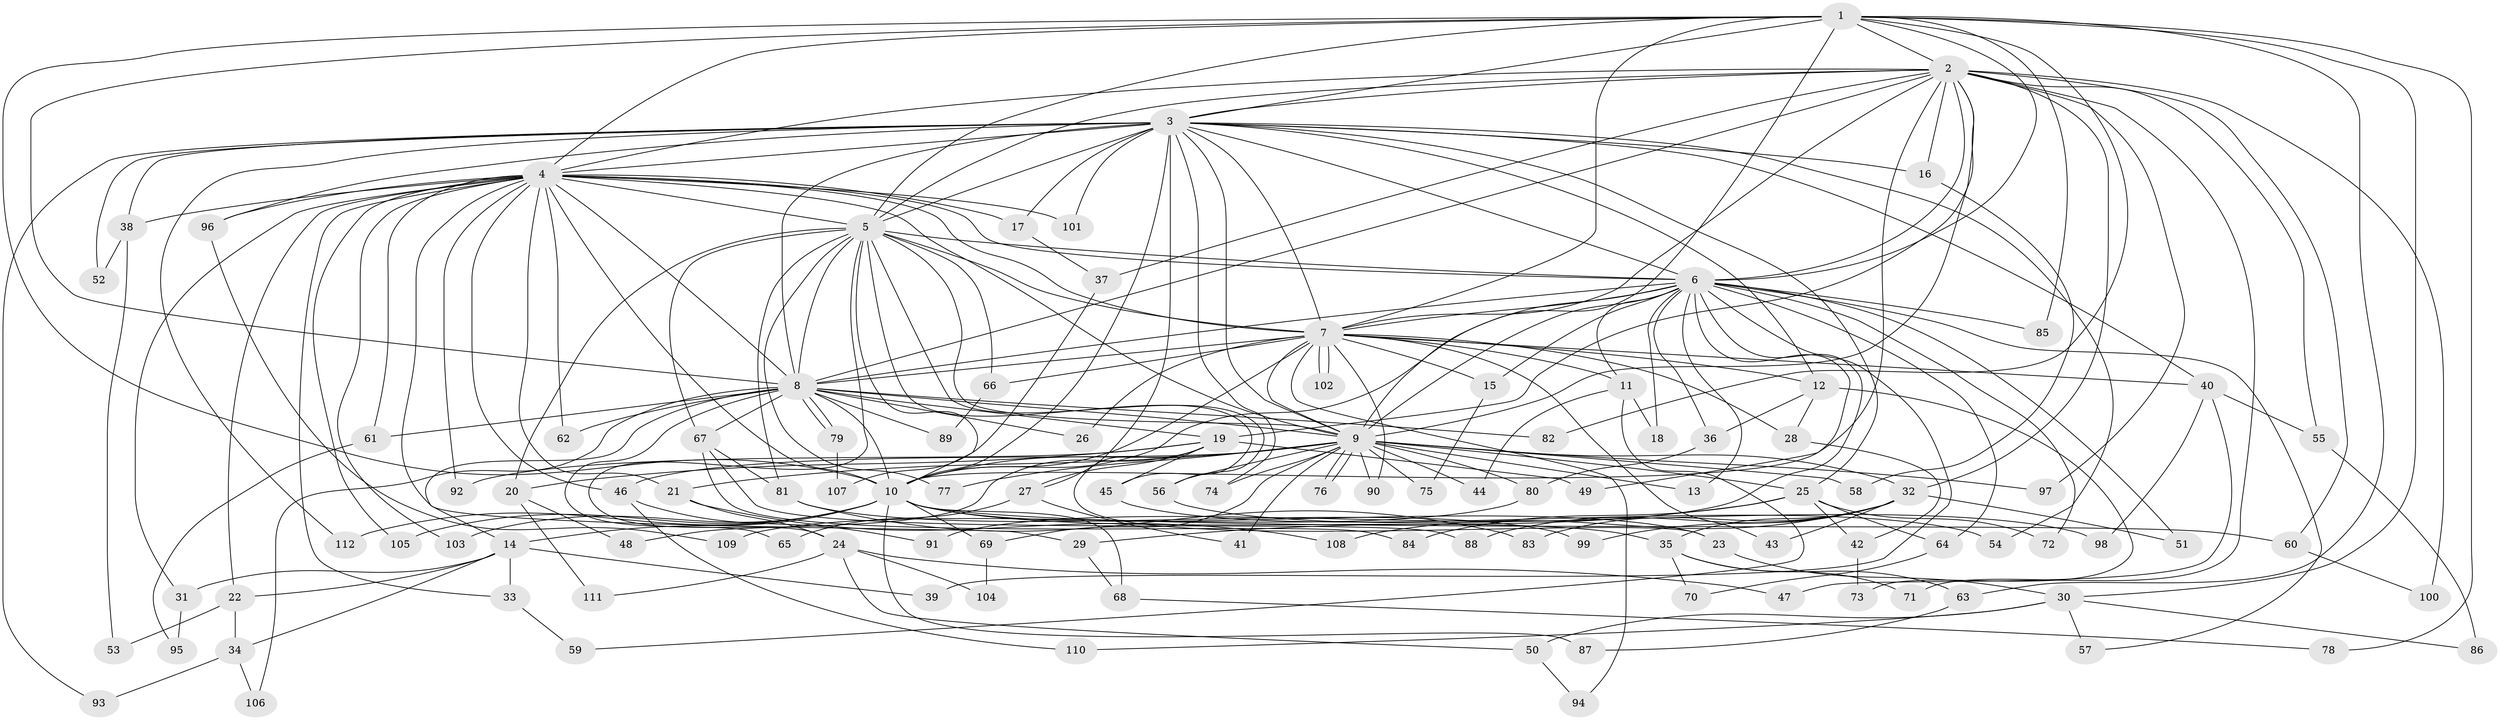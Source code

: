 // Generated by graph-tools (version 1.1) at 2025/10/02/27/25 16:10:58]
// undirected, 112 vertices, 249 edges
graph export_dot {
graph [start="1"]
  node [color=gray90,style=filled];
  1;
  2;
  3;
  4;
  5;
  6;
  7;
  8;
  9;
  10;
  11;
  12;
  13;
  14;
  15;
  16;
  17;
  18;
  19;
  20;
  21;
  22;
  23;
  24;
  25;
  26;
  27;
  28;
  29;
  30;
  31;
  32;
  33;
  34;
  35;
  36;
  37;
  38;
  39;
  40;
  41;
  42;
  43;
  44;
  45;
  46;
  47;
  48;
  49;
  50;
  51;
  52;
  53;
  54;
  55;
  56;
  57;
  58;
  59;
  60;
  61;
  62;
  63;
  64;
  65;
  66;
  67;
  68;
  69;
  70;
  71;
  72;
  73;
  74;
  75;
  76;
  77;
  78;
  79;
  80;
  81;
  82;
  83;
  84;
  85;
  86;
  87;
  88;
  89;
  90;
  91;
  92;
  93;
  94;
  95;
  96;
  97;
  98;
  99;
  100;
  101;
  102;
  103;
  104;
  105;
  106;
  107;
  108;
  109;
  110;
  111;
  112;
  1 -- 2;
  1 -- 3;
  1 -- 4;
  1 -- 5;
  1 -- 6;
  1 -- 7;
  1 -- 8;
  1 -- 9;
  1 -- 10;
  1 -- 30;
  1 -- 63;
  1 -- 78;
  1 -- 82;
  1 -- 85;
  2 -- 3;
  2 -- 4;
  2 -- 5;
  2 -- 6;
  2 -- 7;
  2 -- 8;
  2 -- 9;
  2 -- 10;
  2 -- 16;
  2 -- 19;
  2 -- 32;
  2 -- 37;
  2 -- 55;
  2 -- 60;
  2 -- 71;
  2 -- 97;
  2 -- 100;
  3 -- 4;
  3 -- 5;
  3 -- 6;
  3 -- 7;
  3 -- 8;
  3 -- 9;
  3 -- 10;
  3 -- 12;
  3 -- 16;
  3 -- 17;
  3 -- 25;
  3 -- 27;
  3 -- 38;
  3 -- 40;
  3 -- 52;
  3 -- 54;
  3 -- 74;
  3 -- 93;
  3 -- 96;
  3 -- 101;
  3 -- 112;
  4 -- 5;
  4 -- 6;
  4 -- 7;
  4 -- 8;
  4 -- 9;
  4 -- 10;
  4 -- 17;
  4 -- 21;
  4 -- 22;
  4 -- 29;
  4 -- 31;
  4 -- 33;
  4 -- 38;
  4 -- 46;
  4 -- 61;
  4 -- 62;
  4 -- 92;
  4 -- 96;
  4 -- 101;
  4 -- 103;
  4 -- 105;
  5 -- 6;
  5 -- 7;
  5 -- 8;
  5 -- 9;
  5 -- 10;
  5 -- 20;
  5 -- 24;
  5 -- 45;
  5 -- 56;
  5 -- 66;
  5 -- 67;
  5 -- 77;
  5 -- 81;
  6 -- 7;
  6 -- 8;
  6 -- 9;
  6 -- 10;
  6 -- 11;
  6 -- 13;
  6 -- 15;
  6 -- 18;
  6 -- 36;
  6 -- 39;
  6 -- 49;
  6 -- 51;
  6 -- 57;
  6 -- 64;
  6 -- 72;
  6 -- 85;
  6 -- 91;
  7 -- 8;
  7 -- 9;
  7 -- 10;
  7 -- 11;
  7 -- 12;
  7 -- 15;
  7 -- 26;
  7 -- 28;
  7 -- 40;
  7 -- 43;
  7 -- 66;
  7 -- 90;
  7 -- 94;
  7 -- 102;
  7 -- 102;
  8 -- 9;
  8 -- 10;
  8 -- 14;
  8 -- 19;
  8 -- 26;
  8 -- 61;
  8 -- 62;
  8 -- 65;
  8 -- 67;
  8 -- 79;
  8 -- 79;
  8 -- 82;
  8 -- 89;
  8 -- 106;
  9 -- 10;
  9 -- 13;
  9 -- 21;
  9 -- 25;
  9 -- 32;
  9 -- 41;
  9 -- 44;
  9 -- 46;
  9 -- 56;
  9 -- 58;
  9 -- 69;
  9 -- 74;
  9 -- 75;
  9 -- 76;
  9 -- 76;
  9 -- 77;
  9 -- 80;
  9 -- 90;
  9 -- 97;
  10 -- 14;
  10 -- 23;
  10 -- 35;
  10 -- 60;
  10 -- 68;
  10 -- 69;
  10 -- 87;
  10 -- 103;
  10 -- 105;
  10 -- 112;
  11 -- 18;
  11 -- 44;
  11 -- 59;
  12 -- 28;
  12 -- 36;
  12 -- 73;
  14 -- 22;
  14 -- 31;
  14 -- 33;
  14 -- 34;
  14 -- 39;
  15 -- 75;
  16 -- 58;
  17 -- 37;
  19 -- 20;
  19 -- 23;
  19 -- 27;
  19 -- 45;
  19 -- 48;
  19 -- 49;
  19 -- 92;
  20 -- 48;
  20 -- 111;
  21 -- 24;
  21 -- 108;
  22 -- 34;
  22 -- 53;
  23 -- 30;
  24 -- 47;
  24 -- 50;
  24 -- 104;
  24 -- 111;
  25 -- 29;
  25 -- 42;
  25 -- 64;
  25 -- 72;
  25 -- 84;
  27 -- 41;
  27 -- 65;
  28 -- 42;
  29 -- 68;
  30 -- 50;
  30 -- 57;
  30 -- 86;
  30 -- 110;
  31 -- 95;
  32 -- 35;
  32 -- 43;
  32 -- 51;
  32 -- 83;
  32 -- 88;
  32 -- 99;
  32 -- 108;
  33 -- 59;
  34 -- 93;
  34 -- 106;
  35 -- 63;
  35 -- 70;
  35 -- 71;
  36 -- 80;
  37 -- 107;
  38 -- 52;
  38 -- 53;
  40 -- 47;
  40 -- 55;
  40 -- 98;
  42 -- 73;
  45 -- 54;
  46 -- 91;
  46 -- 110;
  50 -- 94;
  55 -- 86;
  56 -- 98;
  60 -- 100;
  61 -- 95;
  63 -- 87;
  64 -- 70;
  66 -- 89;
  67 -- 81;
  67 -- 84;
  67 -- 88;
  68 -- 78;
  69 -- 104;
  79 -- 107;
  80 -- 109;
  81 -- 83;
  81 -- 99;
  96 -- 109;
}
